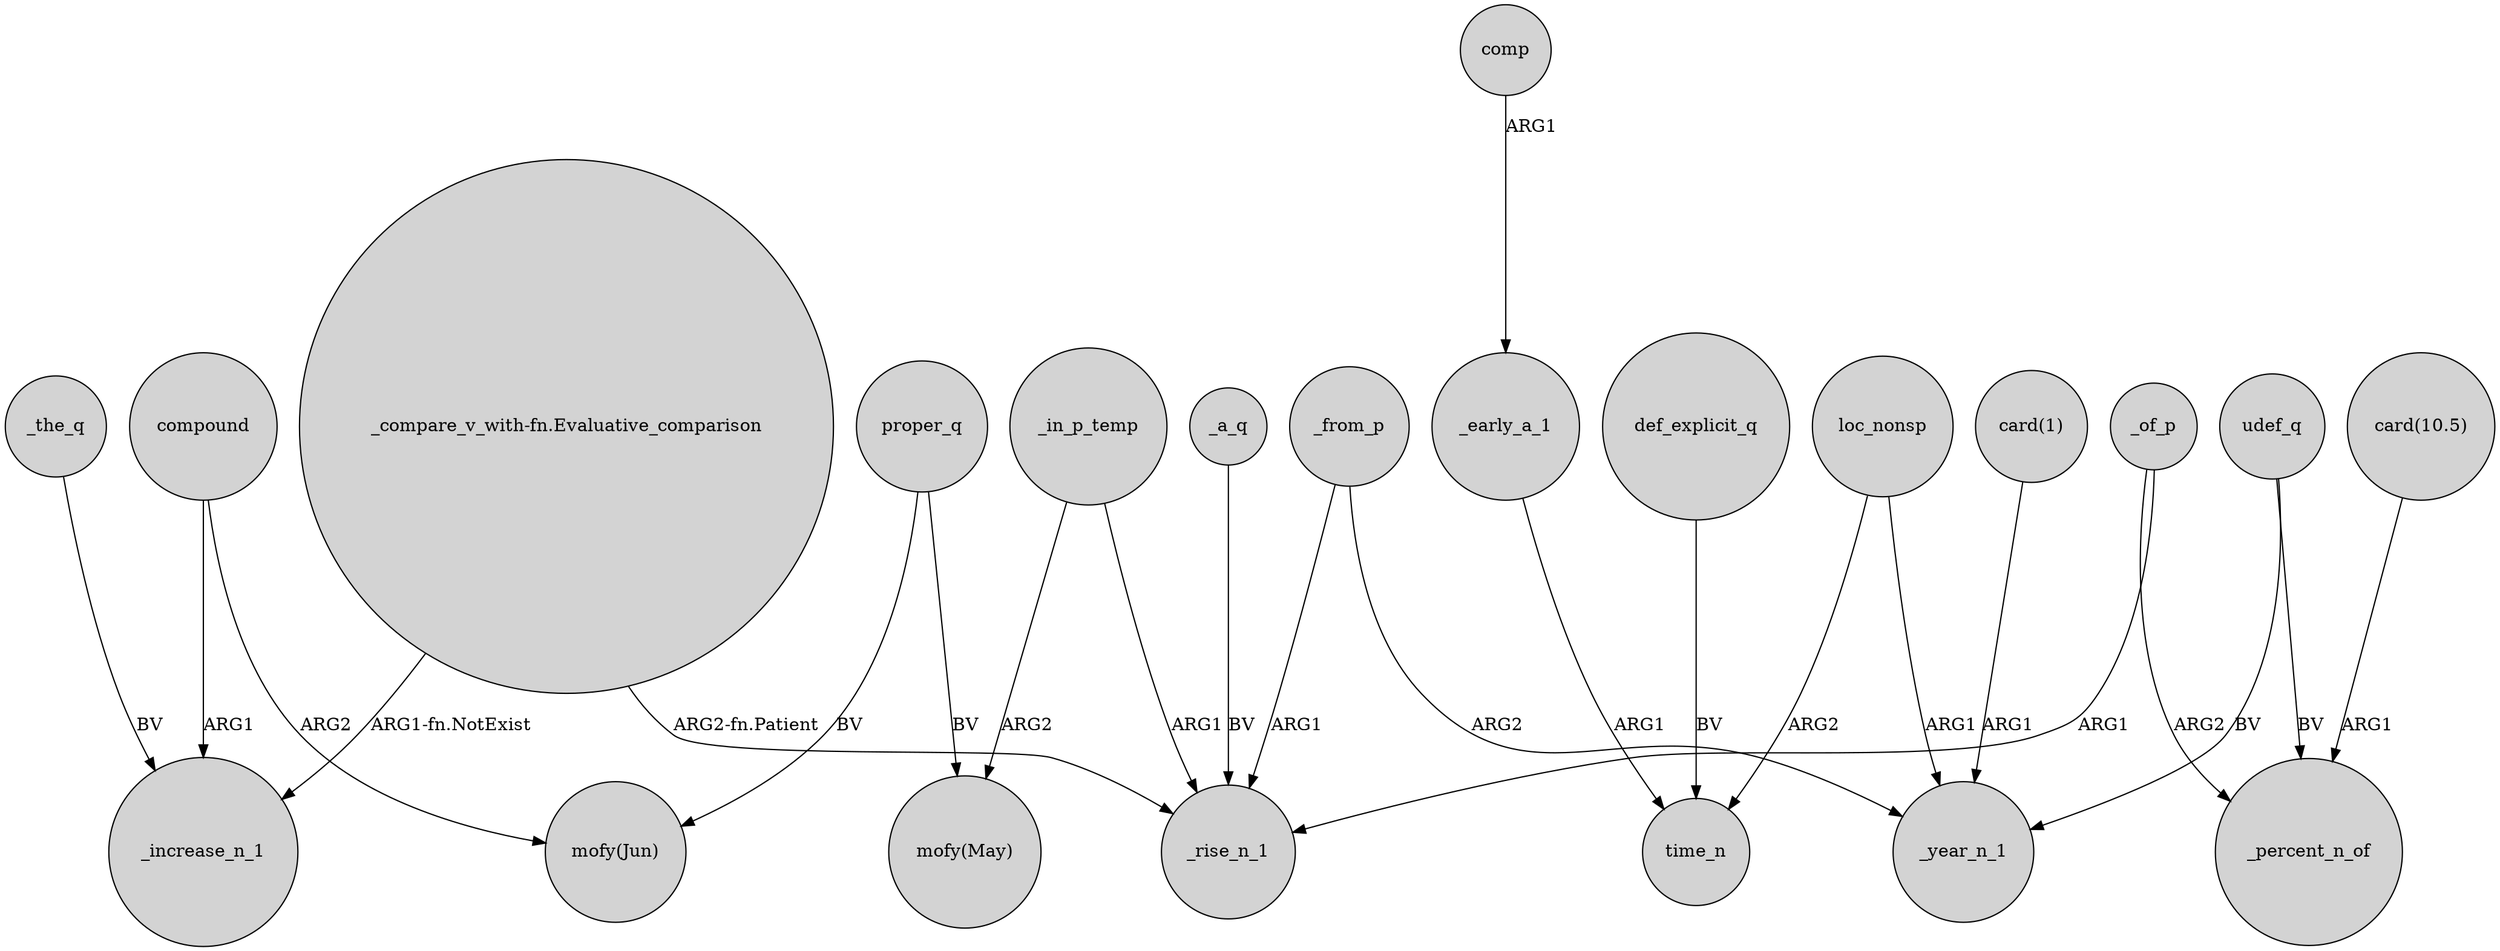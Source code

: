 digraph {
	node [shape=circle style=filled]
	_a_q -> _rise_n_1 [label=BV]
	def_explicit_q -> time_n [label=BV]
	_the_q -> _increase_n_1 [label=BV]
	loc_nonsp -> _year_n_1 [label=ARG1]
	"_compare_v_with-fn.Evaluative_comparison" -> _increase_n_1 [label="ARG1-fn.NotExist"]
	proper_q -> "mofy(Jun)" [label=BV]
	proper_q -> "mofy(May)" [label=BV]
	"_compare_v_with-fn.Evaluative_comparison" -> _rise_n_1 [label="ARG2-fn.Patient"]
	_in_p_temp -> "mofy(May)" [label=ARG2]
	_from_p -> _year_n_1 [label=ARG2]
	loc_nonsp -> time_n [label=ARG2]
	_of_p -> _percent_n_of [label=ARG2]
	_of_p -> _rise_n_1 [label=ARG1]
	"card(10.5)" -> _percent_n_of [label=ARG1]
	"card(1)" -> _year_n_1 [label=ARG1]
	compound -> "mofy(Jun)" [label=ARG2]
	_from_p -> _rise_n_1 [label=ARG1]
	_early_a_1 -> time_n [label=ARG1]
	udef_q -> _year_n_1 [label=BV]
	compound -> _increase_n_1 [label=ARG1]
	udef_q -> _percent_n_of [label=BV]
	comp -> _early_a_1 [label=ARG1]
	_in_p_temp -> _rise_n_1 [label=ARG1]
}
